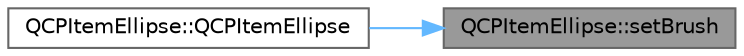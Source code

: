 digraph "QCPItemEllipse::setBrush"
{
 // LATEX_PDF_SIZE
  bgcolor="transparent";
  edge [fontname=Helvetica,fontsize=10,labelfontname=Helvetica,labelfontsize=10];
  node [fontname=Helvetica,fontsize=10,shape=box,height=0.2,width=0.4];
  rankdir="RL";
  Node1 [label="QCPItemEllipse::setBrush",height=0.2,width=0.4,color="gray40", fillcolor="grey60", style="filled", fontcolor="black",tooltip=" "];
  Node1 -> Node2 [dir="back",color="steelblue1",style="solid"];
  Node2 [label="QCPItemEllipse::QCPItemEllipse",height=0.2,width=0.4,color="grey40", fillcolor="white", style="filled",URL="$class_q_c_p_item_ellipse.html#a759b77ef002515eba0263b5447ecb3fb",tooltip=" "];
}
